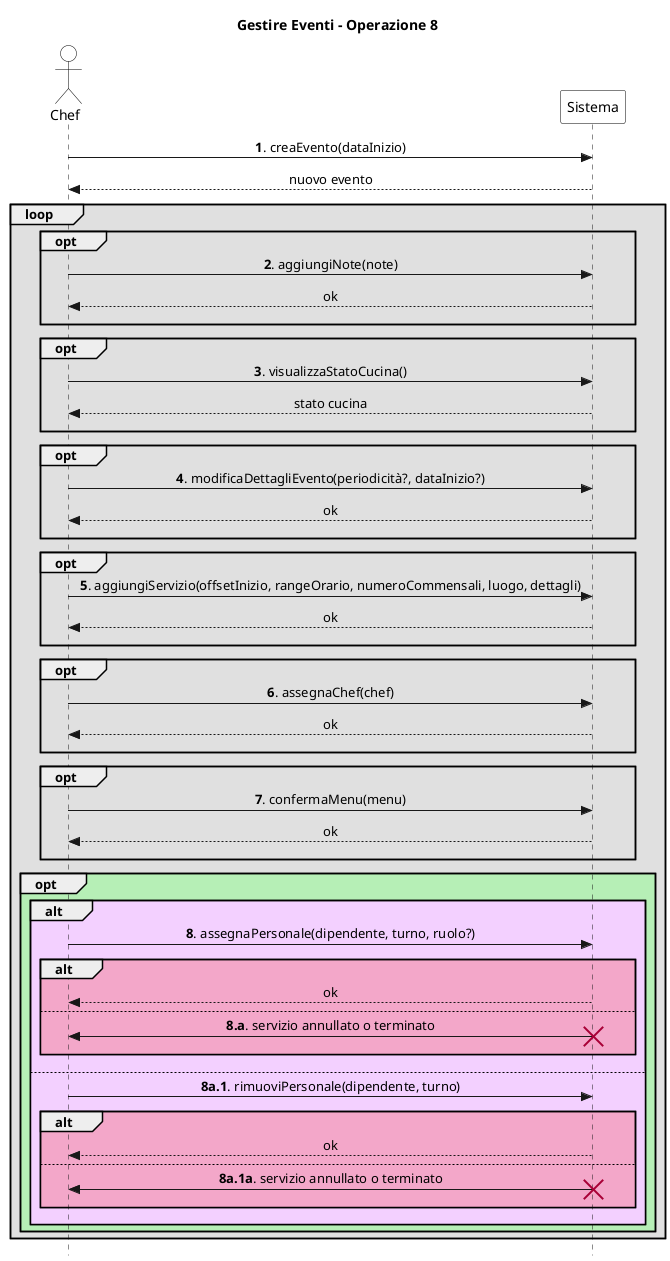 @startuml
skinparam Style strictuml
skinparam SequenceMessageAlign center

skinparam sequence {
    ActorBorderColor Black
    ActorBackgroundColor White
    ParticipantBorderColor Black
    ParticipantBackgroundColor White
}

actor Chef
participant Sistema

title Gestire Eventi - Operazione 8

Chef -> Sistema: **1**. creaEvento(dataInizio)
return nuovo evento

loop #e0e0e0
    opt #e0e0e0
        Chef -> Sistema: **2**. aggiungiNote(note)
        return ok
        ||10||
    end

    opt #e0e0e0
        Chef -> Sistema: **3**. visualizzaStatoCucina()
        return stato cucina
        ||10||
    end

    opt #e0e0e0
        Chef -> Sistema: **4**. modificaDettagliEvento(periodicità?, dataInizio?)
        return ok
        ||10||
    end

    opt #e0e0e0
        Chef -> Sistema: **5**. aggiungiServizio(offsetInizio, rangeOrario, numeroCommensali, luogo, dettagli)
        return ok
        ||10||
    end

    opt #e0e0e0
        Chef -> Sistema: **6**. assegnaChef(chef)
        return ok
        ||10||
    end

    opt #e0e0e0
        Chef -> Sistema: **7**. confermaMenu(menu)
        return ok
        ||10||
    end

    opt #b6efb6
        alt #f3d0ff
            Chef -> Sistema: **8**. assegnaPersonale(dipendente, turno, ruolo?)
            alt #f3a7c9
                return ok
            else
                Chef <- Sistema: **8.a**. servizio annullato o terminato
                destroy Sistema
                ||10||
            end
            ||10||
        else
            Chef -> Sistema: **8a.1**. rimuoviPersonale(dipendente, turno)
            alt #f3a7c9
                return ok
            else
                Chef <- Sistema: **8a.1a**. servizio annullato o terminato
                destroy Sistema
                ||10||
            end
            ||10||
        end
    end
end
@enduml